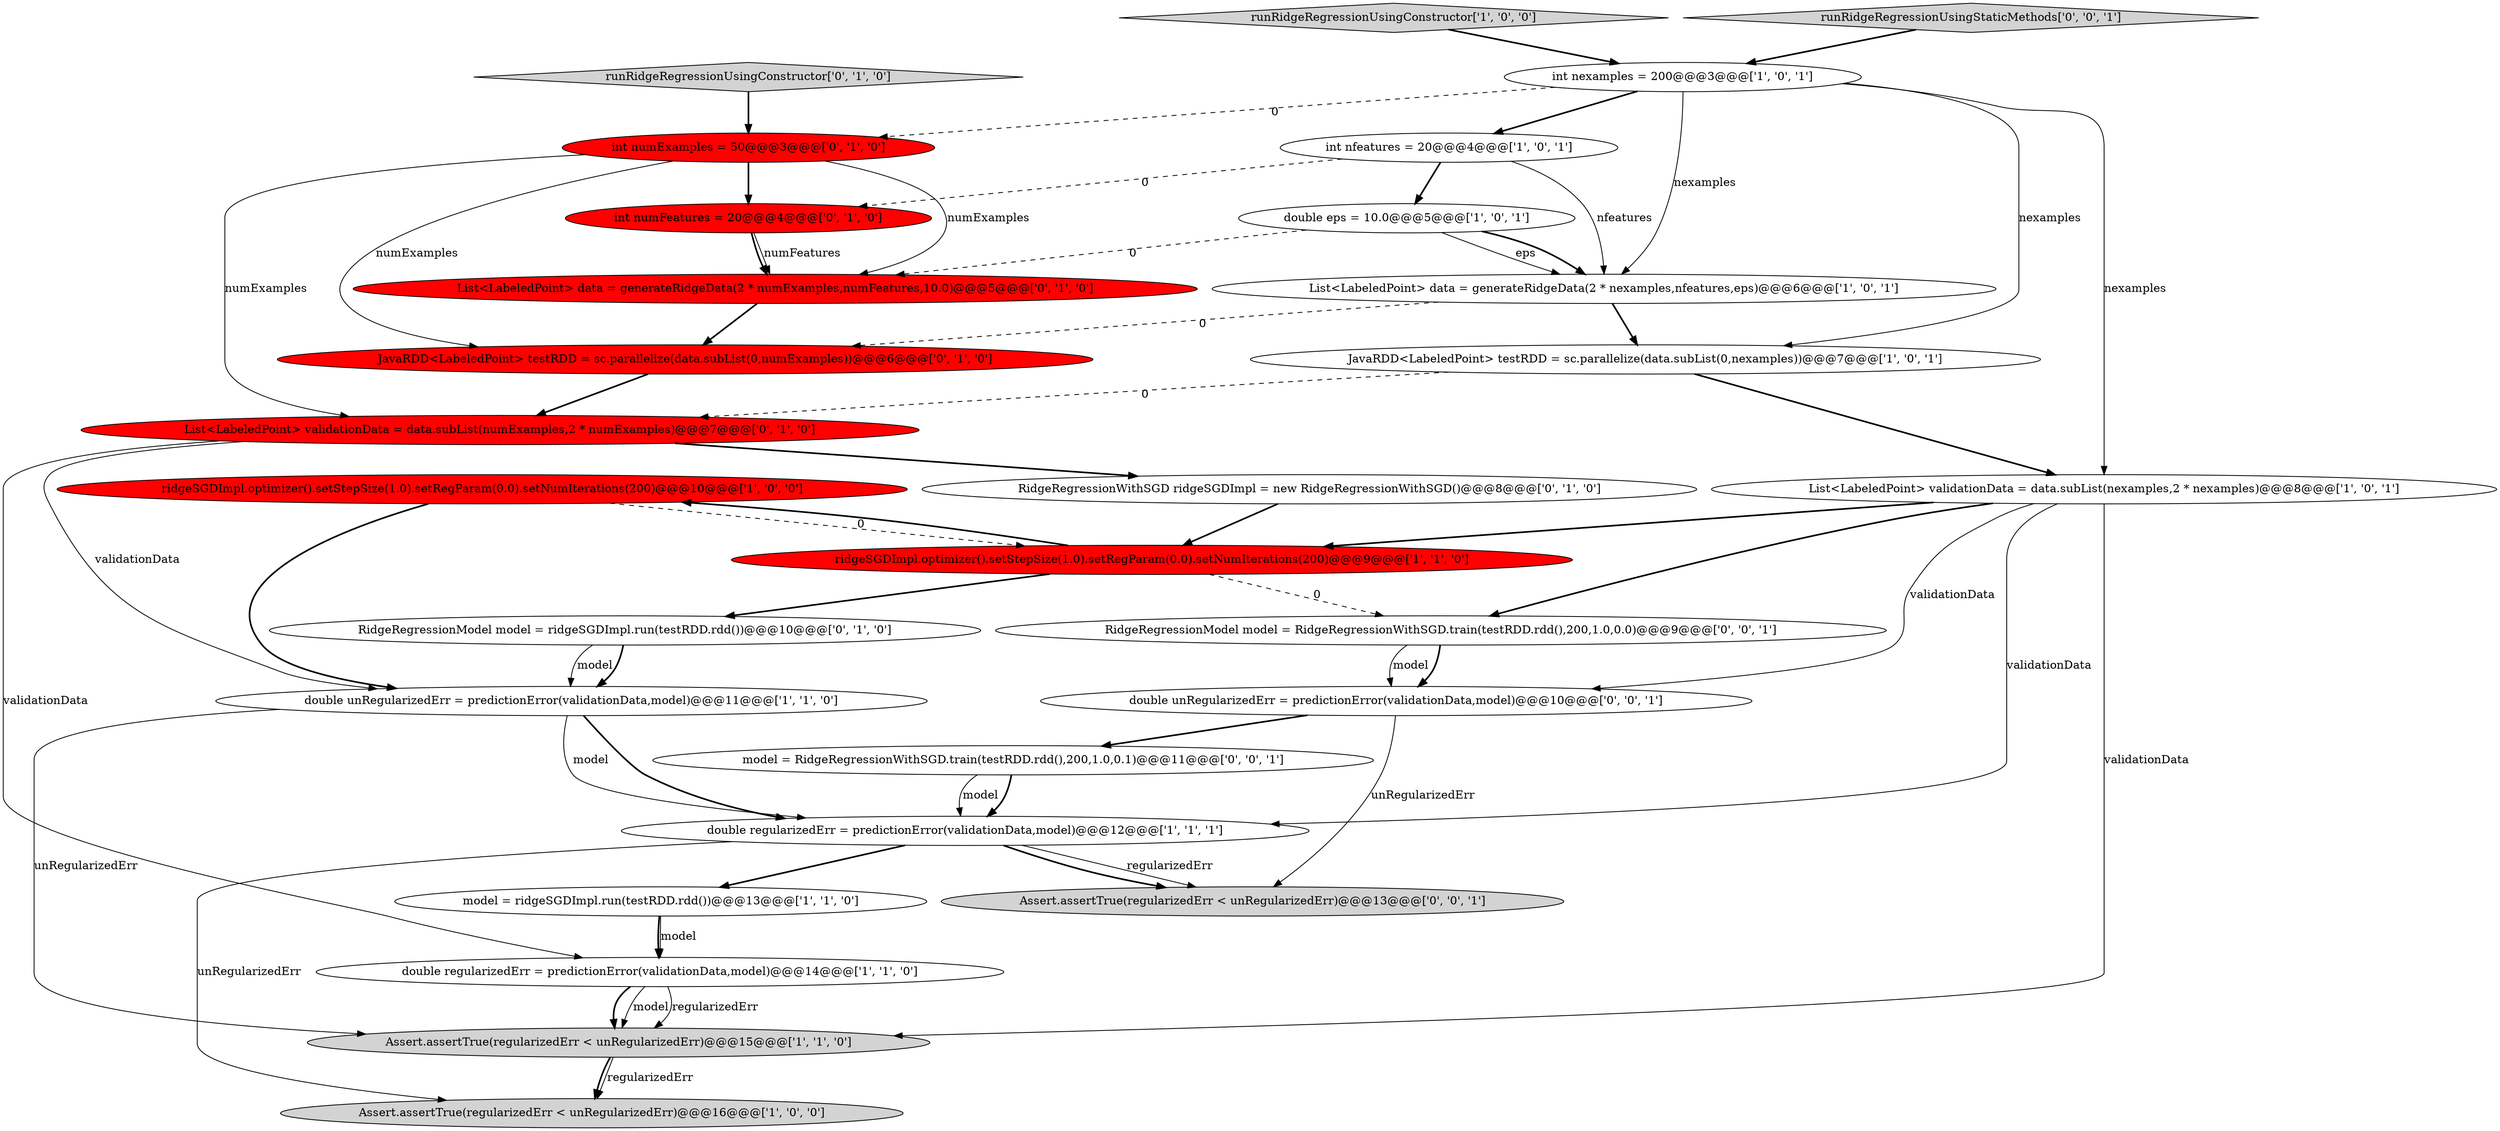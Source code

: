 digraph {
0 [style = filled, label = "ridgeSGDImpl.optimizer().setStepSize(1.0).setRegParam(0.0).setNumIterations(200)@@@10@@@['1', '0', '0']", fillcolor = red, shape = ellipse image = "AAA1AAABBB1BBB"];
6 [style = filled, label = "ridgeSGDImpl.optimizer().setStepSize(1.0).setRegParam(0.0).setNumIterations(200)@@@9@@@['1', '1', '0']", fillcolor = red, shape = ellipse image = "AAA1AAABBB1BBB"];
23 [style = filled, label = "RidgeRegressionModel model = RidgeRegressionWithSGD.train(testRDD.rdd(),200,1.0,0.0)@@@9@@@['0', '0', '1']", fillcolor = white, shape = ellipse image = "AAA0AAABBB3BBB"];
9 [style = filled, label = "double regularizedErr = predictionError(validationData,model)@@@14@@@['1', '1', '0']", fillcolor = white, shape = ellipse image = "AAA0AAABBB1BBB"];
22 [style = filled, label = "int numFeatures = 20@@@4@@@['0', '1', '0']", fillcolor = red, shape = ellipse image = "AAA1AAABBB2BBB"];
24 [style = filled, label = "Assert.assertTrue(regularizedErr < unRegularizedErr)@@@13@@@['0', '0', '1']", fillcolor = lightgray, shape = ellipse image = "AAA0AAABBB3BBB"];
27 [style = filled, label = "model = RidgeRegressionWithSGD.train(testRDD.rdd(),200,1.0,0.1)@@@11@@@['0', '0', '1']", fillcolor = white, shape = ellipse image = "AAA0AAABBB3BBB"];
5 [style = filled, label = "List<LabeledPoint> data = generateRidgeData(2 * nexamples,nfeatures,eps)@@@6@@@['1', '0', '1']", fillcolor = white, shape = ellipse image = "AAA0AAABBB1BBB"];
16 [style = filled, label = "List<LabeledPoint> validationData = data.subList(numExamples,2 * numExamples)@@@7@@@['0', '1', '0']", fillcolor = red, shape = ellipse image = "AAA1AAABBB2BBB"];
21 [style = filled, label = "RidgeRegressionModel model = ridgeSGDImpl.run(testRDD.rdd())@@@10@@@['0', '1', '0']", fillcolor = white, shape = ellipse image = "AAA0AAABBB2BBB"];
15 [style = filled, label = "List<LabeledPoint> data = generateRidgeData(2 * numExamples,numFeatures,10.0)@@@5@@@['0', '1', '0']", fillcolor = red, shape = ellipse image = "AAA1AAABBB2BBB"];
2 [style = filled, label = "Assert.assertTrue(regularizedErr < unRegularizedErr)@@@15@@@['1', '1', '0']", fillcolor = lightgray, shape = ellipse image = "AAA0AAABBB1BBB"];
20 [style = filled, label = "runRidgeRegressionUsingConstructor['0', '1', '0']", fillcolor = lightgray, shape = diamond image = "AAA0AAABBB2BBB"];
4 [style = filled, label = "runRidgeRegressionUsingConstructor['1', '0', '0']", fillcolor = lightgray, shape = diamond image = "AAA0AAABBB1BBB"];
1 [style = filled, label = "int nexamples = 200@@@3@@@['1', '0', '1']", fillcolor = white, shape = ellipse image = "AAA0AAABBB1BBB"];
7 [style = filled, label = "double unRegularizedErr = predictionError(validationData,model)@@@11@@@['1', '1', '0']", fillcolor = white, shape = ellipse image = "AAA0AAABBB1BBB"];
25 [style = filled, label = "double unRegularizedErr = predictionError(validationData,model)@@@10@@@['0', '0', '1']", fillcolor = white, shape = ellipse image = "AAA0AAABBB3BBB"];
11 [style = filled, label = "JavaRDD<LabeledPoint> testRDD = sc.parallelize(data.subList(0,nexamples))@@@7@@@['1', '0', '1']", fillcolor = white, shape = ellipse image = "AAA0AAABBB1BBB"];
26 [style = filled, label = "runRidgeRegressionUsingStaticMethods['0', '0', '1']", fillcolor = lightgray, shape = diamond image = "AAA0AAABBB3BBB"];
14 [style = filled, label = "Assert.assertTrue(regularizedErr < unRegularizedErr)@@@16@@@['1', '0', '0']", fillcolor = lightgray, shape = ellipse image = "AAA0AAABBB1BBB"];
8 [style = filled, label = "double eps = 10.0@@@5@@@['1', '0', '1']", fillcolor = white, shape = ellipse image = "AAA0AAABBB1BBB"];
13 [style = filled, label = "List<LabeledPoint> validationData = data.subList(nexamples,2 * nexamples)@@@8@@@['1', '0', '1']", fillcolor = white, shape = ellipse image = "AAA0AAABBB1BBB"];
3 [style = filled, label = "model = ridgeSGDImpl.run(testRDD.rdd())@@@13@@@['1', '1', '0']", fillcolor = white, shape = ellipse image = "AAA0AAABBB1BBB"];
19 [style = filled, label = "JavaRDD<LabeledPoint> testRDD = sc.parallelize(data.subList(0,numExamples))@@@6@@@['0', '1', '0']", fillcolor = red, shape = ellipse image = "AAA1AAABBB2BBB"];
17 [style = filled, label = "RidgeRegressionWithSGD ridgeSGDImpl = new RidgeRegressionWithSGD()@@@8@@@['0', '1', '0']", fillcolor = white, shape = ellipse image = "AAA0AAABBB2BBB"];
10 [style = filled, label = "double regularizedErr = predictionError(validationData,model)@@@12@@@['1', '1', '1']", fillcolor = white, shape = ellipse image = "AAA0AAABBB1BBB"];
12 [style = filled, label = "int nfeatures = 20@@@4@@@['1', '0', '1']", fillcolor = white, shape = ellipse image = "AAA0AAABBB1BBB"];
18 [style = filled, label = "int numExamples = 50@@@3@@@['0', '1', '0']", fillcolor = red, shape = ellipse image = "AAA1AAABBB2BBB"];
12->5 [style = solid, label="nfeatures"];
23->25 [style = bold, label=""];
16->9 [style = solid, label="validationData"];
22->15 [style = bold, label=""];
8->5 [style = solid, label="eps"];
23->25 [style = solid, label="model"];
17->6 [style = bold, label=""];
7->10 [style = bold, label=""];
9->2 [style = bold, label=""];
10->14 [style = solid, label="unRegularizedErr"];
11->16 [style = dashed, label="0"];
6->21 [style = bold, label=""];
10->24 [style = bold, label=""];
25->24 [style = solid, label="unRegularizedErr"];
26->1 [style = bold, label=""];
13->25 [style = solid, label="validationData"];
8->15 [style = dashed, label="0"];
0->6 [style = dashed, label="0"];
10->3 [style = bold, label=""];
10->24 [style = solid, label="regularizedErr"];
6->0 [style = bold, label=""];
1->18 [style = dashed, label="0"];
16->17 [style = bold, label=""];
15->19 [style = bold, label=""];
3->9 [style = solid, label="model"];
7->10 [style = solid, label="model"];
13->10 [style = solid, label="validationData"];
2->14 [style = solid, label="regularizedErr"];
7->2 [style = solid, label="unRegularizedErr"];
1->11 [style = solid, label="nexamples"];
19->16 [style = bold, label=""];
0->7 [style = bold, label=""];
3->9 [style = bold, label=""];
20->18 [style = bold, label=""];
25->27 [style = bold, label=""];
18->16 [style = solid, label="numExamples"];
21->7 [style = solid, label="model"];
18->22 [style = bold, label=""];
8->5 [style = bold, label=""];
22->15 [style = solid, label="numFeatures"];
1->5 [style = solid, label="nexamples"];
12->8 [style = bold, label=""];
27->10 [style = bold, label=""];
2->14 [style = bold, label=""];
11->13 [style = bold, label=""];
16->7 [style = solid, label="validationData"];
27->10 [style = solid, label="model"];
12->22 [style = dashed, label="0"];
1->12 [style = bold, label=""];
13->23 [style = bold, label=""];
21->7 [style = bold, label=""];
13->2 [style = solid, label="validationData"];
5->11 [style = bold, label=""];
4->1 [style = bold, label=""];
13->6 [style = bold, label=""];
9->2 [style = solid, label="model"];
5->19 [style = dashed, label="0"];
9->2 [style = solid, label="regularizedErr"];
18->19 [style = solid, label="numExamples"];
6->23 [style = dashed, label="0"];
1->13 [style = solid, label="nexamples"];
18->15 [style = solid, label="numExamples"];
}

